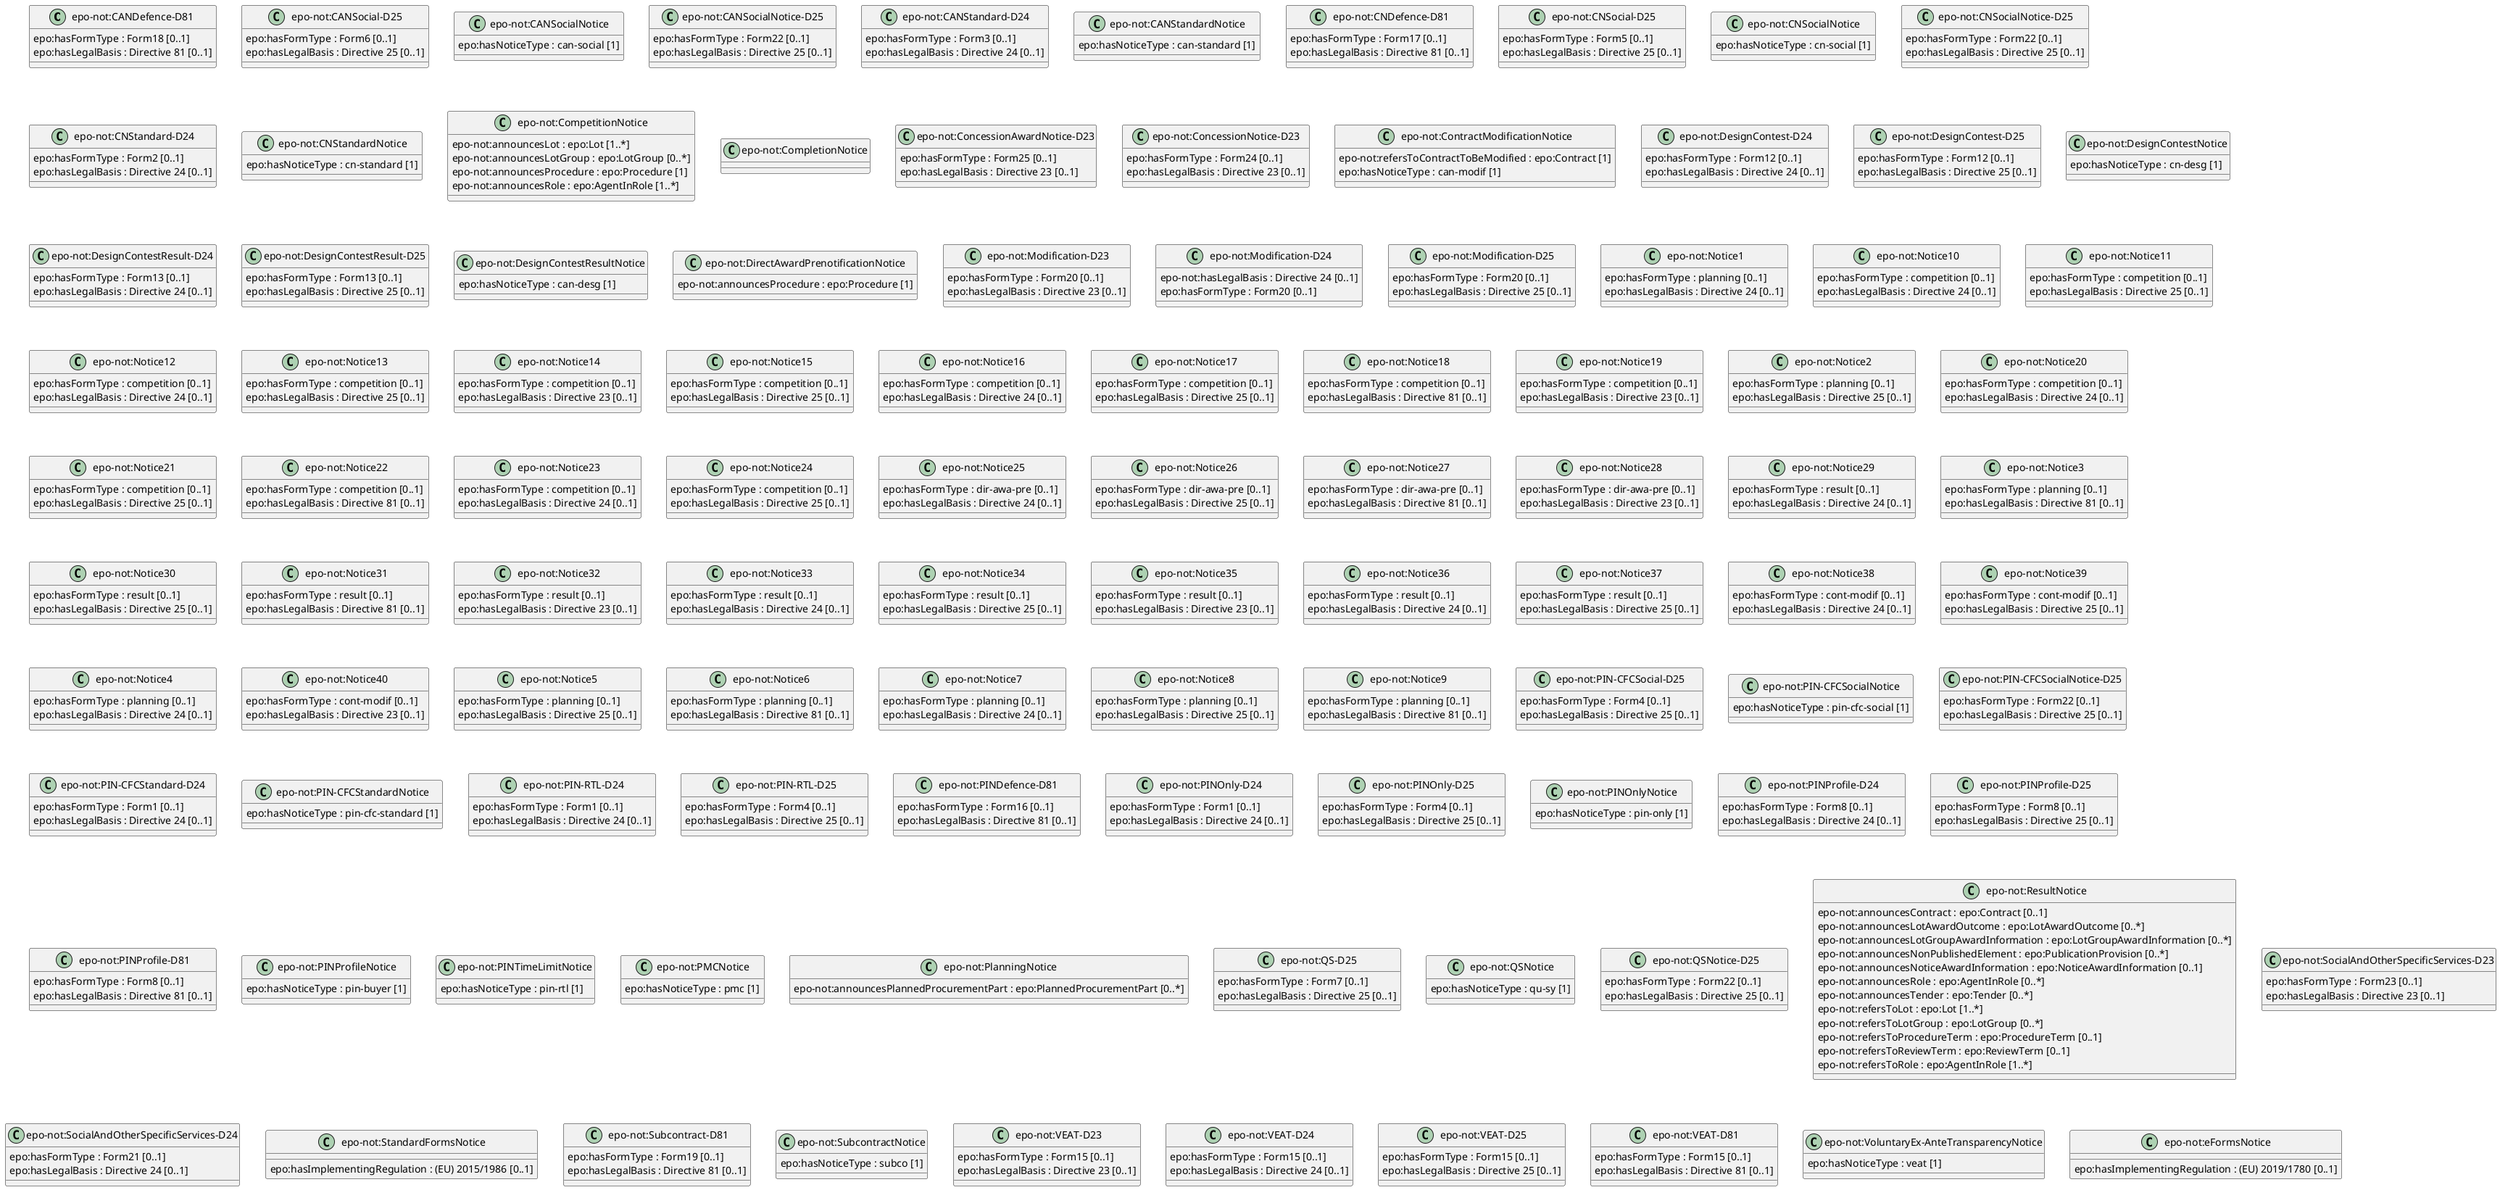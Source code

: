 
@startuml
class "epo-not:CANDefence-D81 " {
  epo:hasFormType : Form18 [0..1]
  epo:hasLegalBasis : Directive 81 [0..1]
}

class "epo-not:CANSocial-D25" {
  epo:hasFormType : Form6 [0..1]
  epo:hasLegalBasis : Directive 25 [0..1]
}

class "epo-not:CANSocialNotice" {
  epo:hasNoticeType : can-social [1]
}

class "epo-not:CANSocialNotice-D25" {
  epo:hasFormType : Form22 [0..1]
  epo:hasLegalBasis : Directive 25 [0..1]
}

class "epo-not:CANStandard-D24" {
  epo:hasFormType : Form3 [0..1]
  epo:hasLegalBasis : Directive 24 [0..1]
}

class "epo-not:CANStandardNotice" {
  epo:hasNoticeType : can-standard [1]
}

class "epo-not:CNDefence-D81" {
  epo:hasFormType : Form17 [0..1]
  epo:hasLegalBasis : Directive 81 [0..1]
}

class "epo-not:CNSocial-D25" {
  epo:hasFormType : Form5 [0..1]
  epo:hasLegalBasis : Directive 25 [0..1]
}

class "epo-not:CNSocialNotice" {
  epo:hasNoticeType : cn-social [1]
}

class "epo-not:CNSocialNotice-D25" {
  epo:hasFormType : Form22 [0..1]
  epo:hasLegalBasis : Directive 25 [0..1]
}

class "epo-not:CNStandard-D24" {
  epo:hasFormType : Form2 [0..1]
  epo:hasLegalBasis : Directive 24 [0..1]
}

class "epo-not:CNStandardNotice" {
  epo:hasNoticeType : cn-standard [1]
}

class "epo-not:CompetitionNotice" {
  epo-not:announcesLot : epo:Lot [1..*]
  epo-not:announcesLotGroup : epo:LotGroup [0..*]
  epo-not:announcesProcedure : epo:Procedure [1]
  epo-not:announcesRole : epo:AgentInRole [1..*]
}

class "epo-not:CompletionNotice" {

}

class "epo-not:ConcessionAwardNotice-D23" {
  epo:hasFormType : Form25 [0..1]
  epo:hasLegalBasis : Directive 23 [0..1]
}

class "epo-not:ConcessionNotice-D23" {
  epo:hasFormType : Form24 [0..1]
  epo:hasLegalBasis : Directive 23 [0..1]
}

class "epo-not:ContractModificationNotice" {
  epo-not:refersToContractToBeModified : epo:Contract [1]
  epo:hasNoticeType : can-modif [1]
}

class "epo-not:DesignContest-D24" {
  epo:hasFormType : Form12 [0..1]
  epo:hasLegalBasis : Directive 24 [0..1]
}

class "epo-not:DesignContest-D25" {
  epo:hasFormType : Form12 [0..1]
  epo:hasLegalBasis : Directive 25 [0..1]
}

class "epo-not:DesignContestNotice" {
  epo:hasNoticeType : cn-desg [1]
}

class "epo-not:DesignContestResult-D24" {
  epo:hasFormType : Form13 [0..1]
  epo:hasLegalBasis : Directive 24 [0..1]
}

class "epo-not:DesignContestResult-D25" {
  epo:hasFormType : Form13 [0..1]
  epo:hasLegalBasis : Directive 25 [0..1]
}

class "epo-not:DesignContestResultNotice" {
  epo:hasNoticeType : can-desg [1]
}

class "epo-not:DirectAwardPrenotificationNotice" {
  epo-not:announcesProcedure : epo:Procedure [1]
}

class "epo-not:Modification-D23" {
  epo:hasFormType : Form20 [0..1]
  epo:hasLegalBasis : Directive 23 [0..1]
}

class "epo-not:Modification-D24" {
  epo-not:hasLegalBasis : Directive 24 [0..1]
  epo:hasFormType : Form20 [0..1]
}

class "epo-not:Modification-D25" {
  epo:hasFormType : Form20 [0..1]
  epo:hasLegalBasis : Directive 25 [0..1]
}

class "epo-not:Notice1" {
  epo:hasFormType : planning [0..1]
  epo:hasLegalBasis : Directive 24 [0..1]
}

class "epo-not:Notice10" {
  epo:hasFormType : competition [0..1]
  epo:hasLegalBasis : Directive 24 [0..1]
}

class "epo-not:Notice11" {
  epo:hasFormType : competition [0..1]
  epo:hasLegalBasis : Directive 25 [0..1]
}

class "epo-not:Notice12" {
  epo:hasFormType : competition [0..1]
  epo:hasLegalBasis : Directive 24 [0..1]
}

class "epo-not:Notice13" {
  epo:hasFormType : competition [0..1]
  epo:hasLegalBasis : Directive 25 [0..1]
}

class "epo-not:Notice14" {
  epo:hasFormType : competition [0..1]
  epo:hasLegalBasis : Directive 23 [0..1]
}

class "epo-not:Notice15" {
  epo:hasFormType : competition [0..1]
  epo:hasLegalBasis : Directive 25 [0..1]
}

class "epo-not:Notice16" {
  epo:hasFormType : competition [0..1]
  epo:hasLegalBasis : Directive 24 [0..1]
}

class "epo-not:Notice17" {
  epo:hasFormType : competition [0..1]
  epo:hasLegalBasis : Directive 25 [0..1]
}

class "epo-not:Notice18" {
  epo:hasFormType : competition [0..1]
  epo:hasLegalBasis : Directive 81 [0..1]
}

class "epo-not:Notice19" {
  epo:hasFormType : competition [0..1]
  epo:hasLegalBasis : Directive 23 [0..1]
}

class "epo-not:Notice2" {
  epo:hasFormType : planning [0..1]
  epo:hasLegalBasis : Directive 25 [0..1]
}

class "epo-not:Notice20" {
  epo:hasFormType : competition [0..1]
  epo:hasLegalBasis : Directive 24 [0..1]
}

class "epo-not:Notice21" {
  epo:hasFormType : competition [0..1]
  epo:hasLegalBasis : Directive 25 [0..1]
}

class "epo-not:Notice22" {
  epo:hasFormType : competition [0..1]
  epo:hasLegalBasis : Directive 81 [0..1]
}

class "epo-not:Notice23" {
  epo:hasFormType : competition [0..1]
  epo:hasLegalBasis : Directive 24 [0..1]
}

class "epo-not:Notice24" {
  epo:hasFormType : competition [0..1]
  epo:hasLegalBasis : Directive 25 [0..1]
}

class "epo-not:Notice25" {
  epo:hasFormType : dir-awa-pre [0..1]
  epo:hasLegalBasis : Directive 24 [0..1]
}

class "epo-not:Notice26" {
  epo:hasFormType : dir-awa-pre [0..1]
  epo:hasLegalBasis : Directive 25 [0..1]
}

class "epo-not:Notice27" {
  epo:hasFormType : dir-awa-pre [0..1]
  epo:hasLegalBasis : Directive 81 [0..1]
}

class "epo-not:Notice28" {
  epo:hasFormType : dir-awa-pre [0..1]
  epo:hasLegalBasis : Directive 23 [0..1]
}

class "epo-not:Notice29" {
  epo:hasFormType : result [0..1]
  epo:hasLegalBasis : Directive 24 [0..1]
}

class "epo-not:Notice3" {
  epo:hasFormType : planning [0..1]
  epo:hasLegalBasis : Directive 81 [0..1]
}

class "epo-not:Notice30" {
  epo:hasFormType : result [0..1]
  epo:hasLegalBasis : Directive 25 [0..1]
}

class "epo-not:Notice31" {
  epo:hasFormType : result [0..1]
  epo:hasLegalBasis : Directive 81 [0..1]
}

class "epo-not:Notice32" {
  epo:hasFormType : result [0..1]
  epo:hasLegalBasis : Directive 23 [0..1]
}

class "epo-not:Notice33" {
  epo:hasFormType : result [0..1]
  epo:hasLegalBasis : Directive 24 [0..1]
}

class "epo-not:Notice34" {
  epo:hasFormType : result [0..1]
  epo:hasLegalBasis : Directive 25 [0..1]
}

class "epo-not:Notice35" {
  epo:hasFormType : result [0..1]
  epo:hasLegalBasis : Directive 23 [0..1]
}

class "epo-not:Notice36" {
  epo:hasFormType : result [0..1]
  epo:hasLegalBasis : Directive 24 [0..1]
}

class "epo-not:Notice37" {
  epo:hasFormType : result [0..1]
  epo:hasLegalBasis : Directive 25 [0..1]
}

class "epo-not:Notice38" {
  epo:hasFormType : cont-modif [0..1]
  epo:hasLegalBasis : Directive 24 [0..1]
}

class "epo-not:Notice39" {
  epo:hasFormType : cont-modif [0..1]
  epo:hasLegalBasis : Directive 25 [0..1]
}

class "epo-not:Notice4" {
  epo:hasFormType : planning [0..1]
  epo:hasLegalBasis : Directive 24 [0..1]
}

class "epo-not:Notice40" {
  epo:hasFormType : cont-modif [0..1]
  epo:hasLegalBasis : Directive 23 [0..1]
}

class "epo-not:Notice5" {
  epo:hasFormType : planning [0..1]
  epo:hasLegalBasis : Directive 25 [0..1]
}

class "epo-not:Notice6" {
  epo:hasFormType : planning [0..1]
  epo:hasLegalBasis : Directive 81 [0..1]
}

class "epo-not:Notice7" {
  epo:hasFormType : planning [0..1]
  epo:hasLegalBasis : Directive 24 [0..1]
}

class "epo-not:Notice8" {
  epo:hasFormType : planning [0..1]
  epo:hasLegalBasis : Directive 25 [0..1]
}

class "epo-not:Notice9" {
  epo:hasFormType : planning [0..1]
  epo:hasLegalBasis : Directive 81 [0..1]
}

class "epo-not:PIN-CFCSocial-D25" {
  epo:hasFormType : Form4 [0..1]
  epo:hasLegalBasis : Directive 25 [0..1]
}

class "epo-not:PIN-CFCSocialNotice" {
  epo:hasNoticeType : pin-cfc-social [1]
}

class "epo-not:PIN-CFCSocialNotice-D25" {
  epo:hasFormType : Form22 [0..1]
  epo:hasLegalBasis : Directive 25 [0..1]
}

class "epo-not:PIN-CFCStandard-D24" {
  epo:hasFormType : Form1 [0..1]
  epo:hasLegalBasis : Directive 24 [0..1]
}

class "epo-not:PIN-CFCStandardNotice" {
  epo:hasNoticeType : pin-cfc-standard [1]
}

class "epo-not:PIN-RTL-D24" {
  epo:hasFormType : Form1 [0..1]
  epo:hasLegalBasis : Directive 24 [0..1]
}

class "epo-not:PIN-RTL-D25" {
  epo:hasFormType : Form4 [0..1]
  epo:hasLegalBasis : Directive 25 [0..1]
}

class "epo-not:PINDefence-D81" {
  epo:hasFormType : Form16 [0..1]
  epo:hasLegalBasis : Directive 81 [0..1]
}

class "epo-not:PINOnly-D24" {
  epo:hasFormType : Form1 [0..1]
  epo:hasLegalBasis : Directive 24 [0..1]
}

class "epo-not:PINOnly-D25" {
  epo:hasFormType : Form4 [0..1]
  epo:hasLegalBasis : Directive 25 [0..1]
}

class "epo-not:PINOnlyNotice" {
  epo:hasNoticeType : pin-only [1]
}

class "epo-not:PINProfile-D24" {
  epo:hasFormType : Form8 [0..1]
  epo:hasLegalBasis : Directive 24 [0..1]
}

class "epo-not:PINProfile-D25" {
  epo:hasFormType : Form8 [0..1]
  epo:hasLegalBasis : Directive 25 [0..1]
}

class "epo-not:PINProfile-D81" {
  epo:hasFormType : Form8 [0..1]
  epo:hasLegalBasis : Directive 81 [0..1]
}

class "epo-not:PINProfileNotice" {
  epo:hasNoticeType : pin-buyer [1]
}

class "epo-not:PINTimeLimitNotice" {
  epo:hasNoticeType : pin-rtl [1]
}

class "epo-not:PMCNotice" {
  epo:hasNoticeType : pmc [1]
}

class "epo-not:PlanningNotice" {
  epo-not:announcesPlannedProcurementPart : epo:PlannedProcurementPart [0..*]
}

class "epo-not:QS-D25" {
  epo:hasFormType : Form7 [0..1]
  epo:hasLegalBasis : Directive 25 [0..1]
}

class "epo-not:QSNotice" {
  epo:hasNoticeType : qu-sy [1]
}

class "epo-not:QSNotice-D25" {
  epo:hasFormType : Form22 [0..1]
  epo:hasLegalBasis : Directive 25 [0..1]
}

class "epo-not:ResultNotice" {
  epo-not:announcesContract : epo:Contract [0..1]
  epo-not:announcesLotAwardOutcome : epo:LotAwardOutcome [0..*]
  epo-not:announcesLotGroupAwardInformation : epo:LotGroupAwardInformation [0..*]
  epo-not:announcesNonPublishedElement : epo:PublicationProvision [0..*]
  epo-not:announcesNoticeAwardInformation : epo:NoticeAwardInformation [0..1]
  epo-not:announcesRole : epo:AgentInRole [0..*]
  epo-not:announcesTender : epo:Tender [0..*]
  epo-not:refersToLot : epo:Lot [1..*]
  epo-not:refersToLotGroup : epo:LotGroup [0..*]
  epo-not:refersToProcedureTerm : epo:ProcedureTerm [0..1]
  epo-not:refersToReviewTerm : epo:ReviewTerm [0..1]
  epo-not:refersToRole : epo:AgentInRole [1..*]
}

class "epo-not:SocialAndOtherSpecificServices-D23" {
  epo:hasFormType : Form23 [0..1]
  epo:hasLegalBasis : Directive 23 [0..1]
}

class "epo-not:SocialAndOtherSpecificServices-D24" {
  epo:hasFormType : Form21 [0..1]
  epo:hasLegalBasis : Directive 24 [0..1]
}

class "epo-not:StandardFormsNotice" {
  epo:hasImplementingRegulation : (EU) 2015/1986 [0..1]
}

class "epo-not:Subcontract-D81" {
  epo:hasFormType : Form19 [0..1]
  epo:hasLegalBasis : Directive 81 [0..1]
}

class "epo-not:SubcontractNotice" {
  epo:hasNoticeType : subco [1]
}

class "epo-not:VEAT-D23" {
  epo:hasFormType : Form15 [0..1]
  epo:hasLegalBasis : Directive 23 [0..1]
}

class "epo-not:VEAT-D24" {
  epo:hasFormType : Form15 [0..1]
  epo:hasLegalBasis : Directive 24 [0..1]
}

class "epo-not:VEAT-D25" {
  epo:hasFormType : Form15 [0..1]
  epo:hasLegalBasis : Directive 25 [0..1]
}

class "epo-not:VEAT-D81" {
  epo:hasFormType : Form15 [0..1]
  epo:hasLegalBasis : Directive 81 [0..1]
}

class "epo-not:VoluntaryEx-AnteTransparencyNotice" {
  epo:hasNoticeType : veat [1]
}

class "epo-not:eFormsNotice" {
  epo:hasImplementingRegulation : (EU) 2019/1780 [0..1]
}

@enduml
